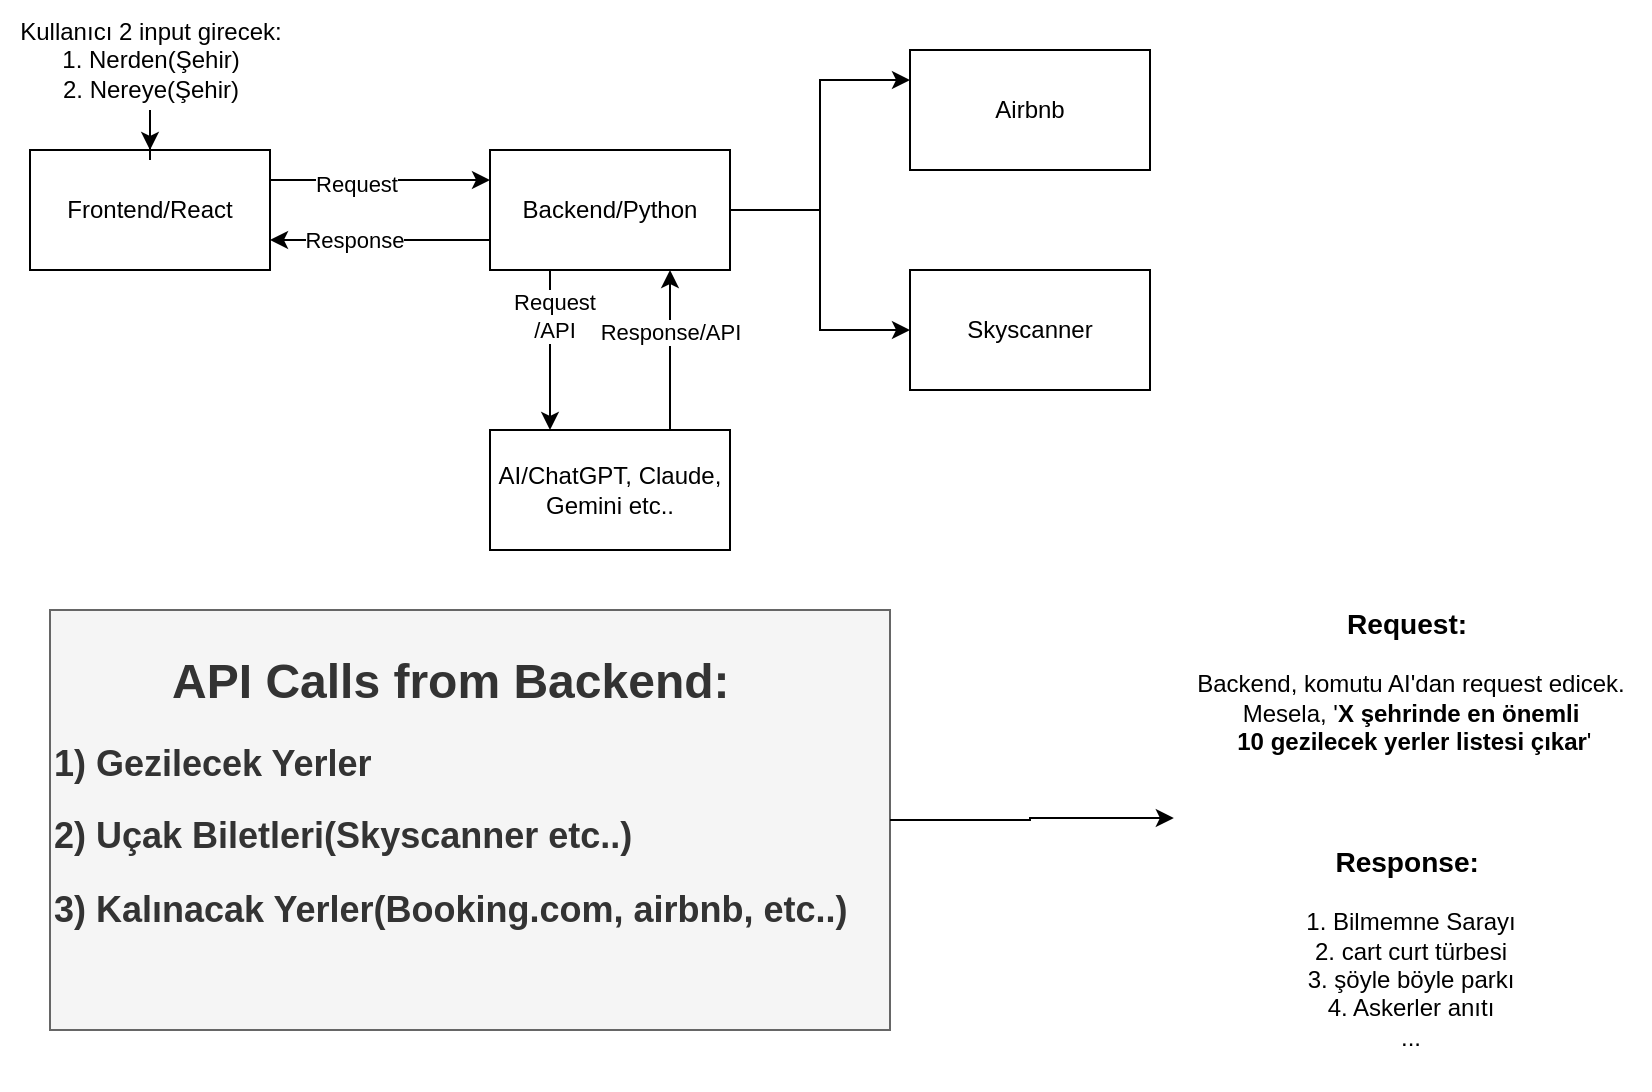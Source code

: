<mxfile version="27.1.5">
  <diagram name="Page-1" id="bkel701pkgjCiXmN4tzi">
    <mxGraphModel dx="946" dy="619" grid="1" gridSize="10" guides="1" tooltips="1" connect="1" arrows="1" fold="1" page="1" pageScale="1" pageWidth="850" pageHeight="1100" math="0" shadow="0">
      <root>
        <mxCell id="0" />
        <mxCell id="1" parent="0" />
        <mxCell id="zQuXMdvSg60-0xuLWhxD-24" style="edgeStyle=orthogonalEdgeStyle;rounded=0;orthogonalLoop=1;jettySize=auto;html=1;exitX=1;exitY=0.25;exitDx=0;exitDy=0;entryX=0;entryY=0.25;entryDx=0;entryDy=0;" edge="1" parent="1" source="zQuXMdvSg60-0xuLWhxD-1" target="zQuXMdvSg60-0xuLWhxD-5">
          <mxGeometry relative="1" as="geometry" />
        </mxCell>
        <mxCell id="zQuXMdvSg60-0xuLWhxD-25" value="Request" style="edgeLabel;html=1;align=center;verticalAlign=middle;resizable=0;points=[];" vertex="1" connectable="0" parent="zQuXMdvSg60-0xuLWhxD-24">
          <mxGeometry x="-0.218" y="-2" relative="1" as="geometry">
            <mxPoint as="offset" />
          </mxGeometry>
        </mxCell>
        <mxCell id="zQuXMdvSg60-0xuLWhxD-1" value="Frontend/React" style="rounded=0;whiteSpace=wrap;html=1;" vertex="1" parent="1">
          <mxGeometry x="30" y="110" width="120" height="60" as="geometry" />
        </mxCell>
        <mxCell id="zQuXMdvSg60-0xuLWhxD-3" style="edgeStyle=orthogonalEdgeStyle;rounded=0;orthogonalLoop=1;jettySize=auto;html=1;entryX=0.5;entryY=0;entryDx=0;entryDy=0;" edge="1" parent="1" source="zQuXMdvSg60-0xuLWhxD-2" target="zQuXMdvSg60-0xuLWhxD-1">
          <mxGeometry relative="1" as="geometry" />
        </mxCell>
        <mxCell id="zQuXMdvSg60-0xuLWhxD-2" value="&lt;div&gt;Kullanıcı 2 input girecek:&lt;/div&gt;&lt;div&gt;1. Nerden(Şehir)&lt;/div&gt;&lt;div&gt;2. Nereye(Şehir)&lt;/div&gt;" style="text;html=1;align=center;verticalAlign=middle;resizable=0;points=[];autosize=1;strokeColor=none;fillColor=none;" vertex="1" parent="1">
          <mxGeometry x="15" y="35" width="150" height="60" as="geometry" />
        </mxCell>
        <mxCell id="zQuXMdvSg60-0xuLWhxD-11" style="edgeStyle=orthogonalEdgeStyle;rounded=0;orthogonalLoop=1;jettySize=auto;html=1;exitX=0.25;exitY=1;exitDx=0;exitDy=0;entryX=0.25;entryY=0;entryDx=0;entryDy=0;" edge="1" parent="1" source="zQuXMdvSg60-0xuLWhxD-5" target="zQuXMdvSg60-0xuLWhxD-8">
          <mxGeometry relative="1" as="geometry" />
        </mxCell>
        <mxCell id="zQuXMdvSg60-0xuLWhxD-18" value="&lt;div&gt;Request&lt;/div&gt;/API" style="edgeLabel;html=1;align=center;verticalAlign=middle;resizable=0;points=[];" vertex="1" connectable="0" parent="zQuXMdvSg60-0xuLWhxD-11">
          <mxGeometry x="-0.425" y="2" relative="1" as="geometry">
            <mxPoint as="offset" />
          </mxGeometry>
        </mxCell>
        <mxCell id="zQuXMdvSg60-0xuLWhxD-26" style="edgeStyle=orthogonalEdgeStyle;rounded=0;orthogonalLoop=1;jettySize=auto;html=1;exitX=0;exitY=0.75;exitDx=0;exitDy=0;entryX=1;entryY=0.75;entryDx=0;entryDy=0;" edge="1" parent="1" source="zQuXMdvSg60-0xuLWhxD-5" target="zQuXMdvSg60-0xuLWhxD-1">
          <mxGeometry relative="1" as="geometry" />
        </mxCell>
        <mxCell id="zQuXMdvSg60-0xuLWhxD-27" value="Response" style="edgeLabel;html=1;align=center;verticalAlign=middle;resizable=0;points=[];" vertex="1" connectable="0" parent="zQuXMdvSg60-0xuLWhxD-26">
          <mxGeometry x="0.236" relative="1" as="geometry">
            <mxPoint as="offset" />
          </mxGeometry>
        </mxCell>
        <mxCell id="zQuXMdvSg60-0xuLWhxD-35" value="" style="edgeStyle=orthogonalEdgeStyle;rounded=0;orthogonalLoop=1;jettySize=auto;html=1;" edge="1" parent="1" source="zQuXMdvSg60-0xuLWhxD-5" target="zQuXMdvSg60-0xuLWhxD-34">
          <mxGeometry relative="1" as="geometry" />
        </mxCell>
        <mxCell id="zQuXMdvSg60-0xuLWhxD-38" style="edgeStyle=orthogonalEdgeStyle;rounded=0;orthogonalLoop=1;jettySize=auto;html=1;entryX=0;entryY=0.25;entryDx=0;entryDy=0;" edge="1" parent="1" source="zQuXMdvSg60-0xuLWhxD-5" target="zQuXMdvSg60-0xuLWhxD-37">
          <mxGeometry relative="1" as="geometry" />
        </mxCell>
        <mxCell id="zQuXMdvSg60-0xuLWhxD-5" value="Backend/Python" style="rounded=0;whiteSpace=wrap;html=1;" vertex="1" parent="1">
          <mxGeometry x="260" y="110" width="120" height="60" as="geometry" />
        </mxCell>
        <mxCell id="zQuXMdvSg60-0xuLWhxD-12" style="edgeStyle=orthogonalEdgeStyle;rounded=0;orthogonalLoop=1;jettySize=auto;html=1;exitX=0.75;exitY=0;exitDx=0;exitDy=0;entryX=0.75;entryY=1;entryDx=0;entryDy=0;" edge="1" parent="1" source="zQuXMdvSg60-0xuLWhxD-8" target="zQuXMdvSg60-0xuLWhxD-5">
          <mxGeometry relative="1" as="geometry" />
        </mxCell>
        <mxCell id="zQuXMdvSg60-0xuLWhxD-19" value="Response/API" style="edgeLabel;html=1;align=center;verticalAlign=middle;resizable=0;points=[];" vertex="1" connectable="0" parent="zQuXMdvSg60-0xuLWhxD-12">
          <mxGeometry x="0.225" relative="1" as="geometry">
            <mxPoint as="offset" />
          </mxGeometry>
        </mxCell>
        <mxCell id="zQuXMdvSg60-0xuLWhxD-8" value="AI/ChatGPT, Claude, Gemini etc.." style="rounded=0;whiteSpace=wrap;html=1;" vertex="1" parent="1">
          <mxGeometry x="260" y="250" width="120" height="60" as="geometry" />
        </mxCell>
        <mxCell id="zQuXMdvSg60-0xuLWhxD-10" value="&lt;h3&gt;Request:&amp;nbsp;&lt;/h3&gt;&lt;div&gt;Backend, komutu AI&#39;dan request edicek.&lt;/div&gt;&lt;div&gt;Mesela, &#39;&lt;b&gt;X şehrinde en önemli&lt;/b&gt;&lt;/div&gt;&lt;div&gt;&lt;b&gt;&amp;nbsp;10 gezilecek yerler listesi çıkar&lt;/b&gt;&#39;&lt;/div&gt;&lt;div&gt;&lt;h3&gt;&lt;br&gt;&lt;/h3&gt;&lt;h3&gt;Response:&amp;nbsp;&lt;/h3&gt;&lt;div&gt;1. Bilmemne Sarayı&lt;/div&gt;&lt;div&gt;2. cart curt türbesi&lt;/div&gt;&lt;div&gt;3. şöyle böyle parkı&lt;/div&gt;&lt;div&gt;4. Askerler anıtı&lt;/div&gt;&lt;div&gt;...&lt;/div&gt;&lt;/div&gt;&lt;div&gt;&lt;br&gt;&lt;/div&gt;" style="text;html=1;align=center;verticalAlign=middle;resizable=0;points=[];autosize=1;strokeColor=none;fillColor=none;" vertex="1" parent="1">
          <mxGeometry x="600" y="320" width="240" height="260" as="geometry" />
        </mxCell>
        <mxCell id="zQuXMdvSg60-0xuLWhxD-29" value="&lt;h2&gt;&lt;br&gt;&lt;/h2&gt;" style="text;html=1;align=center;verticalAlign=middle;resizable=0;points=[];autosize=1;strokeColor=none;fillColor=none;" vertex="1" parent="1">
          <mxGeometry x="120" y="370" width="20" height="60" as="geometry" />
        </mxCell>
        <mxCell id="zQuXMdvSg60-0xuLWhxD-30" value="&lt;h1 align=&quot;center&quot;&gt;API Calls from Backend:&lt;/h1&gt;&lt;div align=&quot;left&quot;&gt;&lt;h2&gt;1) Gezilecek Yerler&lt;/h2&gt;&lt;h2&gt;2) Uçak Biletleri(Skyscanner etc..)&lt;/h2&gt;&lt;h2&gt;3) Kalınacak Yerler(Booking.com, airbnb, etc..)&lt;/h2&gt;&lt;div&gt;&lt;br&gt;&lt;/div&gt;&lt;br&gt;&lt;/div&gt;" style="text;html=1;align=left;verticalAlign=middle;resizable=0;points=[];autosize=1;fillColor=#f5f5f5;fontColor=#333333;strokeColor=#666666;" vertex="1" parent="1">
          <mxGeometry x="40" y="340" width="420" height="210" as="geometry" />
        </mxCell>
        <mxCell id="zQuXMdvSg60-0xuLWhxD-33" style="edgeStyle=orthogonalEdgeStyle;rounded=0;orthogonalLoop=1;jettySize=auto;html=1;entryX=0.008;entryY=0.477;entryDx=0;entryDy=0;entryPerimeter=0;" edge="1" parent="1" source="zQuXMdvSg60-0xuLWhxD-30" target="zQuXMdvSg60-0xuLWhxD-10">
          <mxGeometry relative="1" as="geometry" />
        </mxCell>
        <mxCell id="zQuXMdvSg60-0xuLWhxD-34" value="Skyscanner" style="rounded=0;whiteSpace=wrap;html=1;" vertex="1" parent="1">
          <mxGeometry x="470" y="170" width="120" height="60" as="geometry" />
        </mxCell>
        <mxCell id="zQuXMdvSg60-0xuLWhxD-37" value="&lt;div&gt;Airbnb&lt;/div&gt;" style="rounded=0;whiteSpace=wrap;html=1;" vertex="1" parent="1">
          <mxGeometry x="470" y="60" width="120" height="60" as="geometry" />
        </mxCell>
      </root>
    </mxGraphModel>
  </diagram>
</mxfile>
